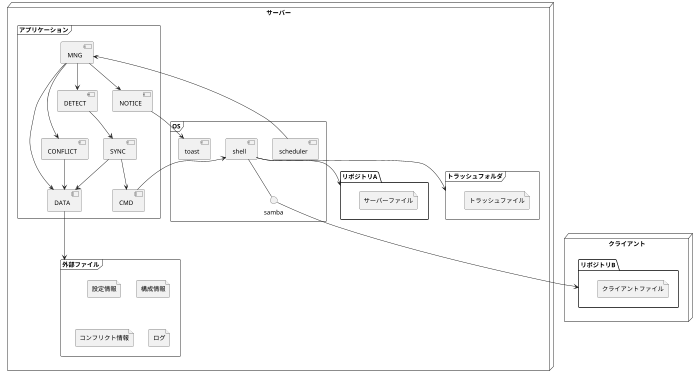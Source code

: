@startuml
scale 700 width
node サーバー{
    folder リポジトリA{
        file サーバーファイル
    }

    frame アプリケーション{
        component MNG
        component DETECT
        component SYNC
        component NOTICE
        component DATA
        component CMD
        component CONFLICT
    }

    frame 外部ファイル{
        file 設定情報
        file 構成情報
        file コンフリクト情報
        file ログ
    }

    frame トラッシュフォルダ{
        file トラッシュファイル
    }
    
    frame OS{
        component scheduler
        component shell
        component toast
        interface samba    
    }

}
node クライアント{
    folder リポジトリB{
        file クライアントファイル
    }
}

scheduler --> MNG
MNG --> DETECT
DETECT --> SYNC
MNG --> NOTICE
MNG --> CONFLICT
SYNC --> CMD
SYNC --> DATA
CONFLICT --> DATA
MNG --> DATA 
DATA --> 外部ファイル
CMD --> shell
NOTICE --> toast
shell --> リポジトリA
shell -- samba
shell --> トラッシュフォルダ
samba --> リポジトリB

@enduml